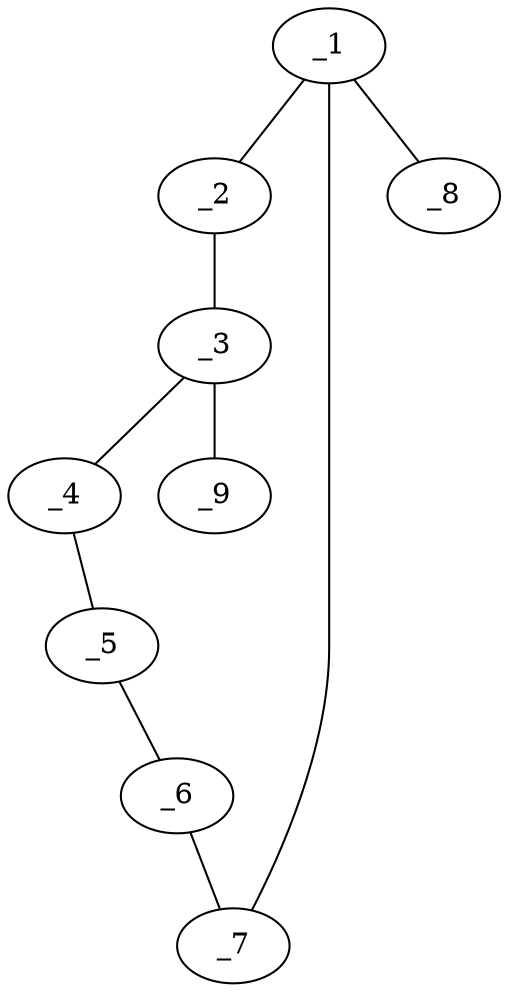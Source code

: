 graph molid639963 {
	_1	 [charge=0,
		chem=4,
		symbol="N  ",
		x="4.1906",
		y="0.4875"];
	_2	 [charge=0,
		chem=1,
		symbol="C  ",
		x="3.7568",
		y="-0.4135"];
	_1 -- _2	 [valence=1];
	_7	 [charge=0,
		chem=1,
		symbol="C  ",
		x="3.7568",
		y="1.3884"];
	_1 -- _7	 [valence=1];
	_8	 [charge=0,
		chem=1,
		symbol="C  ",
		x="5.1906",
		y="0.4875"];
	_1 -- _8	 [valence=1];
	_3	 [charge=0,
		chem=1,
		symbol="C  ",
		x="2.7818",
		y="-0.636"];
	_2 -- _3	 [valence=1];
	_4	 [charge=0,
		chem=4,
		symbol="N  ",
		x=2,
		y="-0.0125"];
	_3 -- _4	 [valence=1];
	_9	 [charge=0,
		chem=5,
		symbol="S  ",
		x="2.5593",
		y="-1.611"];
	_3 -- _9	 [valence=2];
	_5	 [charge=0,
		chem=1,
		symbol="C  ",
		x=2,
		y="0.9875"];
	_4 -- _5	 [valence=1];
	_6	 [charge=0,
		chem=1,
		symbol="C  ",
		x="2.7818",
		y="1.611"];
	_5 -- _6	 [valence=1];
	_6 -- _7	 [valence=1];
}
